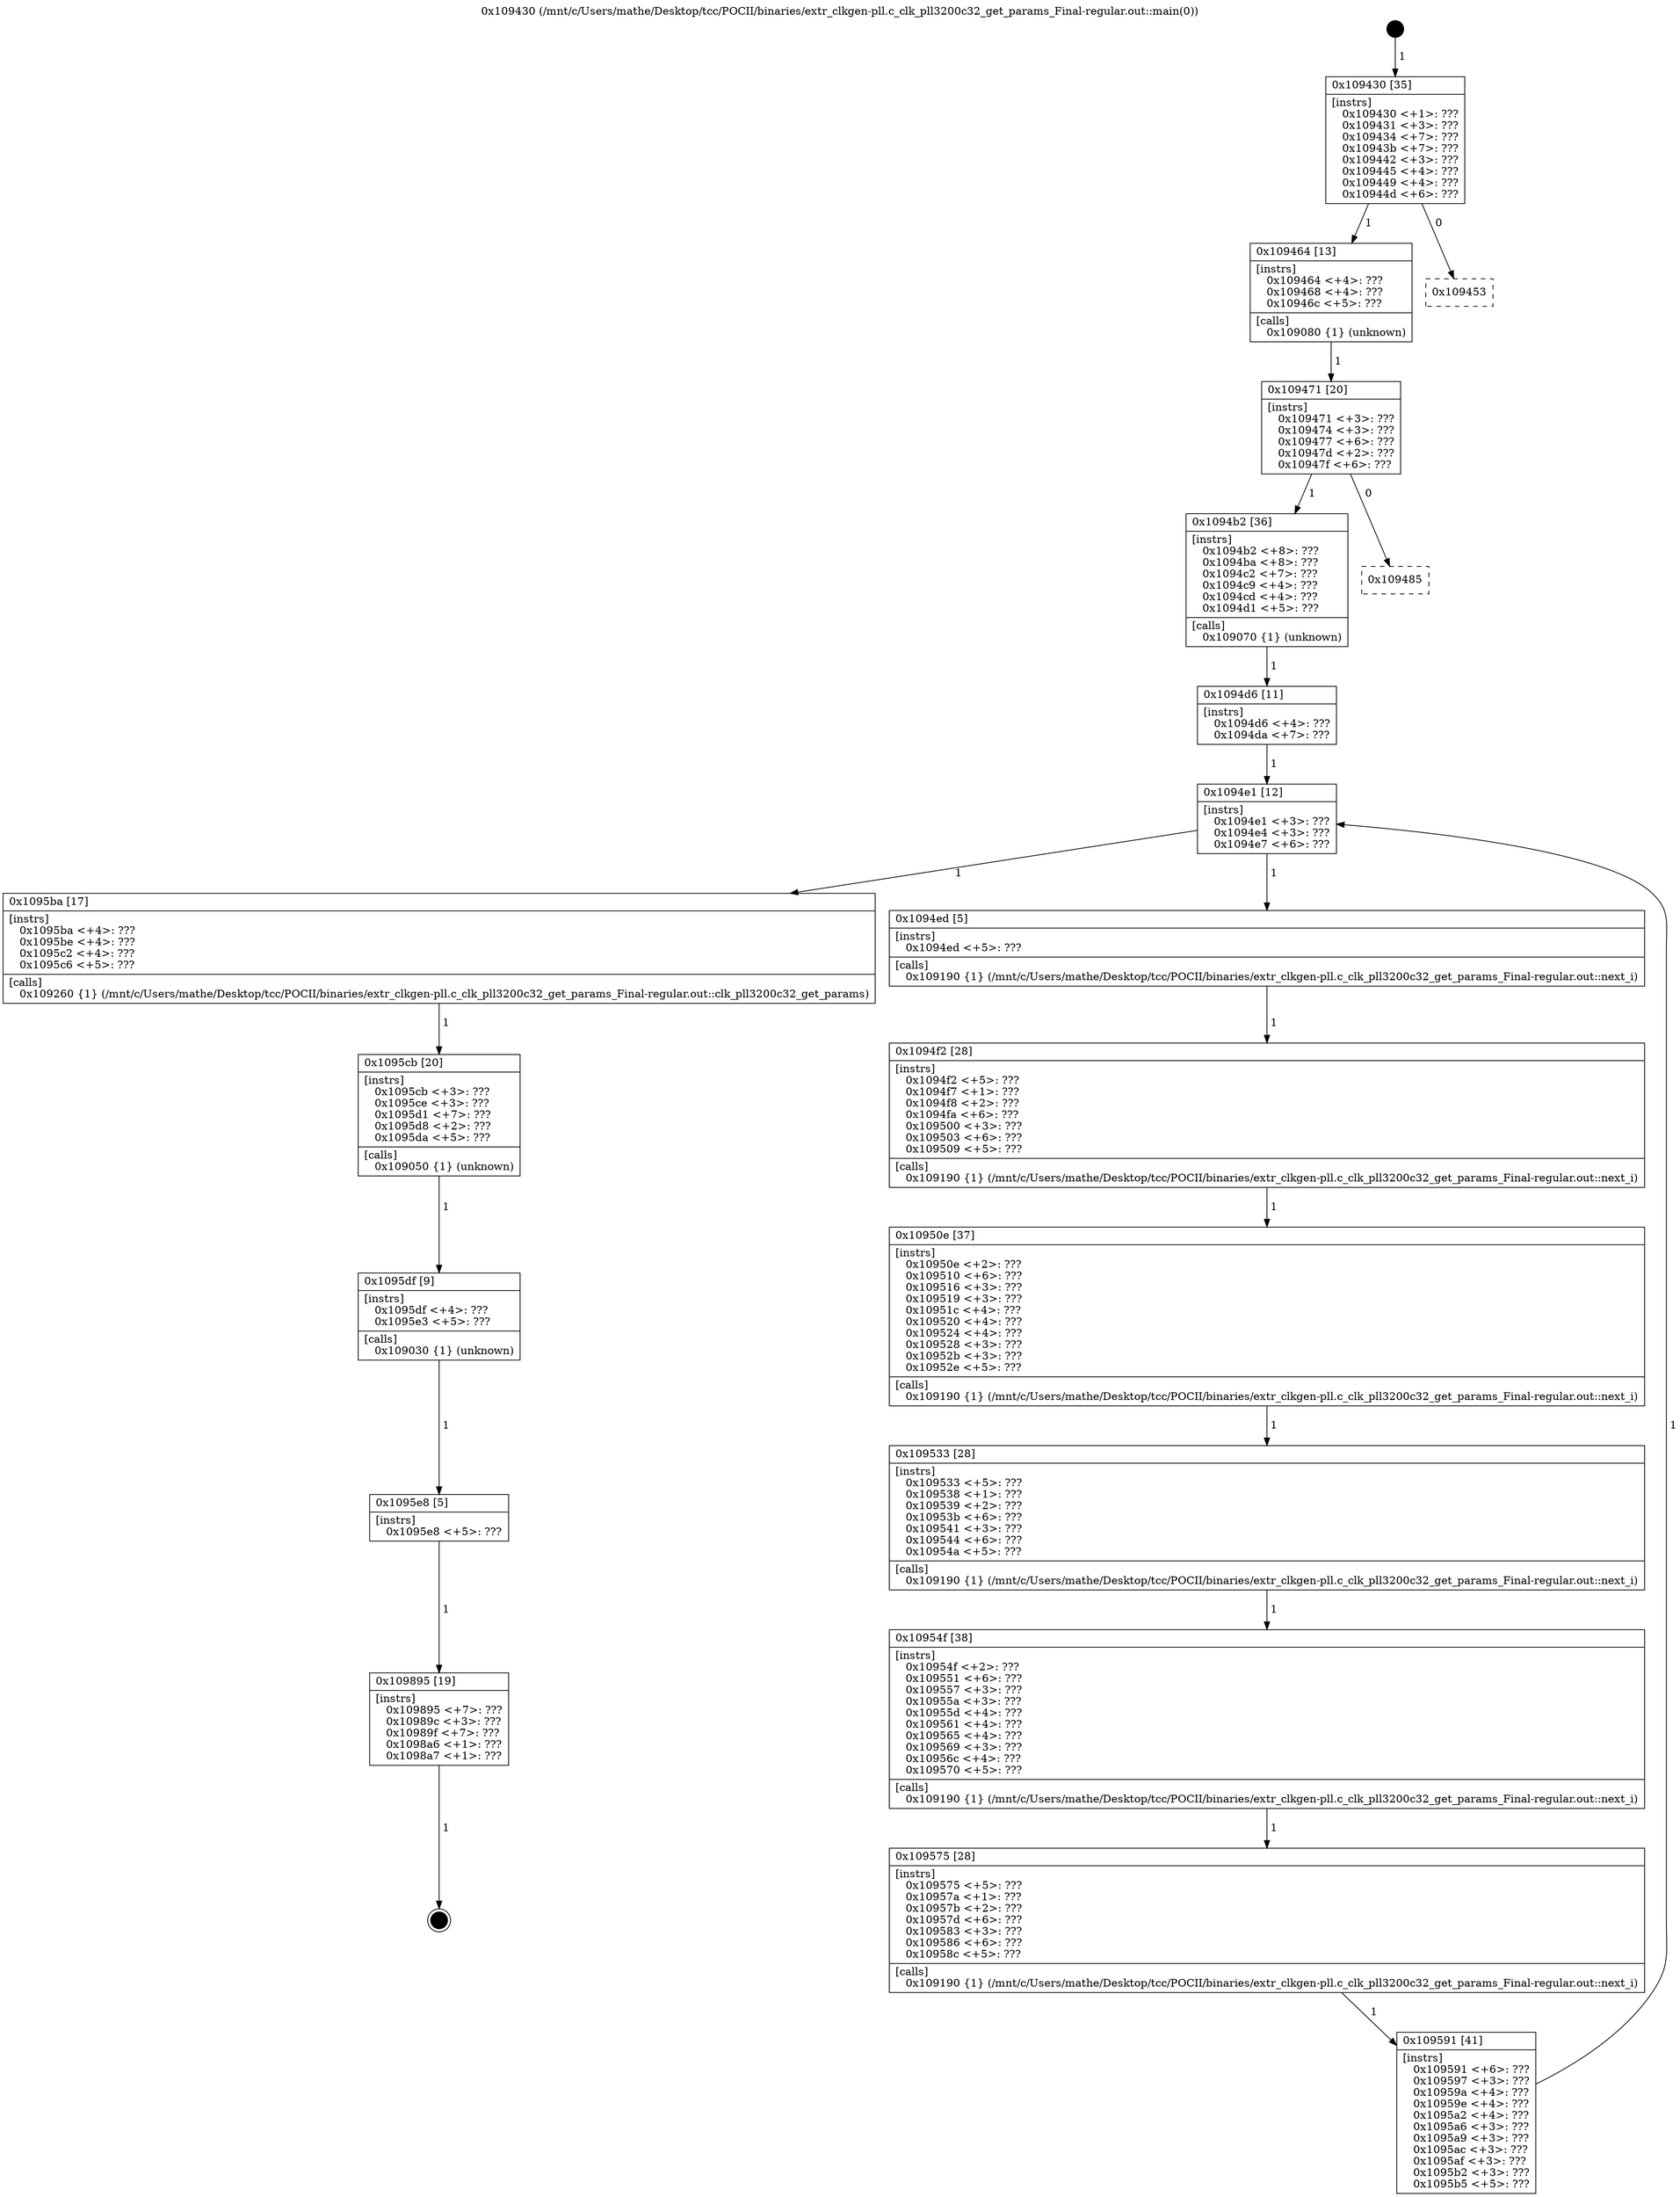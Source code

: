 digraph "0x109430" {
  label = "0x109430 (/mnt/c/Users/mathe/Desktop/tcc/POCII/binaries/extr_clkgen-pll.c_clk_pll3200c32_get_params_Final-regular.out::main(0))"
  labelloc = "t"
  node[shape=record]

  Entry [label="",width=0.3,height=0.3,shape=circle,fillcolor=black,style=filled]
  "0x109430" [label="{
     0x109430 [35]\l
     | [instrs]\l
     &nbsp;&nbsp;0x109430 \<+1\>: ???\l
     &nbsp;&nbsp;0x109431 \<+3\>: ???\l
     &nbsp;&nbsp;0x109434 \<+7\>: ???\l
     &nbsp;&nbsp;0x10943b \<+7\>: ???\l
     &nbsp;&nbsp;0x109442 \<+3\>: ???\l
     &nbsp;&nbsp;0x109445 \<+4\>: ???\l
     &nbsp;&nbsp;0x109449 \<+4\>: ???\l
     &nbsp;&nbsp;0x10944d \<+6\>: ???\l
  }"]
  "0x109464" [label="{
     0x109464 [13]\l
     | [instrs]\l
     &nbsp;&nbsp;0x109464 \<+4\>: ???\l
     &nbsp;&nbsp;0x109468 \<+4\>: ???\l
     &nbsp;&nbsp;0x10946c \<+5\>: ???\l
     | [calls]\l
     &nbsp;&nbsp;0x109080 \{1\} (unknown)\l
  }"]
  "0x109453" [label="{
     0x109453\l
  }", style=dashed]
  "0x109471" [label="{
     0x109471 [20]\l
     | [instrs]\l
     &nbsp;&nbsp;0x109471 \<+3\>: ???\l
     &nbsp;&nbsp;0x109474 \<+3\>: ???\l
     &nbsp;&nbsp;0x109477 \<+6\>: ???\l
     &nbsp;&nbsp;0x10947d \<+2\>: ???\l
     &nbsp;&nbsp;0x10947f \<+6\>: ???\l
  }"]
  "0x1094b2" [label="{
     0x1094b2 [36]\l
     | [instrs]\l
     &nbsp;&nbsp;0x1094b2 \<+8\>: ???\l
     &nbsp;&nbsp;0x1094ba \<+8\>: ???\l
     &nbsp;&nbsp;0x1094c2 \<+7\>: ???\l
     &nbsp;&nbsp;0x1094c9 \<+4\>: ???\l
     &nbsp;&nbsp;0x1094cd \<+4\>: ???\l
     &nbsp;&nbsp;0x1094d1 \<+5\>: ???\l
     | [calls]\l
     &nbsp;&nbsp;0x109070 \{1\} (unknown)\l
  }"]
  "0x109485" [label="{
     0x109485\l
  }", style=dashed]
  "0x1094e1" [label="{
     0x1094e1 [12]\l
     | [instrs]\l
     &nbsp;&nbsp;0x1094e1 \<+3\>: ???\l
     &nbsp;&nbsp;0x1094e4 \<+3\>: ???\l
     &nbsp;&nbsp;0x1094e7 \<+6\>: ???\l
  }"]
  "0x1095ba" [label="{
     0x1095ba [17]\l
     | [instrs]\l
     &nbsp;&nbsp;0x1095ba \<+4\>: ???\l
     &nbsp;&nbsp;0x1095be \<+4\>: ???\l
     &nbsp;&nbsp;0x1095c2 \<+4\>: ???\l
     &nbsp;&nbsp;0x1095c6 \<+5\>: ???\l
     | [calls]\l
     &nbsp;&nbsp;0x109260 \{1\} (/mnt/c/Users/mathe/Desktop/tcc/POCII/binaries/extr_clkgen-pll.c_clk_pll3200c32_get_params_Final-regular.out::clk_pll3200c32_get_params)\l
  }"]
  "0x1094ed" [label="{
     0x1094ed [5]\l
     | [instrs]\l
     &nbsp;&nbsp;0x1094ed \<+5\>: ???\l
     | [calls]\l
     &nbsp;&nbsp;0x109190 \{1\} (/mnt/c/Users/mathe/Desktop/tcc/POCII/binaries/extr_clkgen-pll.c_clk_pll3200c32_get_params_Final-regular.out::next_i)\l
  }"]
  "0x1094f2" [label="{
     0x1094f2 [28]\l
     | [instrs]\l
     &nbsp;&nbsp;0x1094f2 \<+5\>: ???\l
     &nbsp;&nbsp;0x1094f7 \<+1\>: ???\l
     &nbsp;&nbsp;0x1094f8 \<+2\>: ???\l
     &nbsp;&nbsp;0x1094fa \<+6\>: ???\l
     &nbsp;&nbsp;0x109500 \<+3\>: ???\l
     &nbsp;&nbsp;0x109503 \<+6\>: ???\l
     &nbsp;&nbsp;0x109509 \<+5\>: ???\l
     | [calls]\l
     &nbsp;&nbsp;0x109190 \{1\} (/mnt/c/Users/mathe/Desktop/tcc/POCII/binaries/extr_clkgen-pll.c_clk_pll3200c32_get_params_Final-regular.out::next_i)\l
  }"]
  "0x10950e" [label="{
     0x10950e [37]\l
     | [instrs]\l
     &nbsp;&nbsp;0x10950e \<+2\>: ???\l
     &nbsp;&nbsp;0x109510 \<+6\>: ???\l
     &nbsp;&nbsp;0x109516 \<+3\>: ???\l
     &nbsp;&nbsp;0x109519 \<+3\>: ???\l
     &nbsp;&nbsp;0x10951c \<+4\>: ???\l
     &nbsp;&nbsp;0x109520 \<+4\>: ???\l
     &nbsp;&nbsp;0x109524 \<+4\>: ???\l
     &nbsp;&nbsp;0x109528 \<+3\>: ???\l
     &nbsp;&nbsp;0x10952b \<+3\>: ???\l
     &nbsp;&nbsp;0x10952e \<+5\>: ???\l
     | [calls]\l
     &nbsp;&nbsp;0x109190 \{1\} (/mnt/c/Users/mathe/Desktop/tcc/POCII/binaries/extr_clkgen-pll.c_clk_pll3200c32_get_params_Final-regular.out::next_i)\l
  }"]
  "0x109533" [label="{
     0x109533 [28]\l
     | [instrs]\l
     &nbsp;&nbsp;0x109533 \<+5\>: ???\l
     &nbsp;&nbsp;0x109538 \<+1\>: ???\l
     &nbsp;&nbsp;0x109539 \<+2\>: ???\l
     &nbsp;&nbsp;0x10953b \<+6\>: ???\l
     &nbsp;&nbsp;0x109541 \<+3\>: ???\l
     &nbsp;&nbsp;0x109544 \<+6\>: ???\l
     &nbsp;&nbsp;0x10954a \<+5\>: ???\l
     | [calls]\l
     &nbsp;&nbsp;0x109190 \{1\} (/mnt/c/Users/mathe/Desktop/tcc/POCII/binaries/extr_clkgen-pll.c_clk_pll3200c32_get_params_Final-regular.out::next_i)\l
  }"]
  "0x10954f" [label="{
     0x10954f [38]\l
     | [instrs]\l
     &nbsp;&nbsp;0x10954f \<+2\>: ???\l
     &nbsp;&nbsp;0x109551 \<+6\>: ???\l
     &nbsp;&nbsp;0x109557 \<+3\>: ???\l
     &nbsp;&nbsp;0x10955a \<+3\>: ???\l
     &nbsp;&nbsp;0x10955d \<+4\>: ???\l
     &nbsp;&nbsp;0x109561 \<+4\>: ???\l
     &nbsp;&nbsp;0x109565 \<+4\>: ???\l
     &nbsp;&nbsp;0x109569 \<+3\>: ???\l
     &nbsp;&nbsp;0x10956c \<+4\>: ???\l
     &nbsp;&nbsp;0x109570 \<+5\>: ???\l
     | [calls]\l
     &nbsp;&nbsp;0x109190 \{1\} (/mnt/c/Users/mathe/Desktop/tcc/POCII/binaries/extr_clkgen-pll.c_clk_pll3200c32_get_params_Final-regular.out::next_i)\l
  }"]
  "0x109575" [label="{
     0x109575 [28]\l
     | [instrs]\l
     &nbsp;&nbsp;0x109575 \<+5\>: ???\l
     &nbsp;&nbsp;0x10957a \<+1\>: ???\l
     &nbsp;&nbsp;0x10957b \<+2\>: ???\l
     &nbsp;&nbsp;0x10957d \<+6\>: ???\l
     &nbsp;&nbsp;0x109583 \<+3\>: ???\l
     &nbsp;&nbsp;0x109586 \<+6\>: ???\l
     &nbsp;&nbsp;0x10958c \<+5\>: ???\l
     | [calls]\l
     &nbsp;&nbsp;0x109190 \{1\} (/mnt/c/Users/mathe/Desktop/tcc/POCII/binaries/extr_clkgen-pll.c_clk_pll3200c32_get_params_Final-regular.out::next_i)\l
  }"]
  "0x109591" [label="{
     0x109591 [41]\l
     | [instrs]\l
     &nbsp;&nbsp;0x109591 \<+6\>: ???\l
     &nbsp;&nbsp;0x109597 \<+3\>: ???\l
     &nbsp;&nbsp;0x10959a \<+4\>: ???\l
     &nbsp;&nbsp;0x10959e \<+4\>: ???\l
     &nbsp;&nbsp;0x1095a2 \<+4\>: ???\l
     &nbsp;&nbsp;0x1095a6 \<+3\>: ???\l
     &nbsp;&nbsp;0x1095a9 \<+3\>: ???\l
     &nbsp;&nbsp;0x1095ac \<+3\>: ???\l
     &nbsp;&nbsp;0x1095af \<+3\>: ???\l
     &nbsp;&nbsp;0x1095b2 \<+3\>: ???\l
     &nbsp;&nbsp;0x1095b5 \<+5\>: ???\l
  }"]
  "0x1094d6" [label="{
     0x1094d6 [11]\l
     | [instrs]\l
     &nbsp;&nbsp;0x1094d6 \<+4\>: ???\l
     &nbsp;&nbsp;0x1094da \<+7\>: ???\l
  }"]
  "0x1095cb" [label="{
     0x1095cb [20]\l
     | [instrs]\l
     &nbsp;&nbsp;0x1095cb \<+3\>: ???\l
     &nbsp;&nbsp;0x1095ce \<+3\>: ???\l
     &nbsp;&nbsp;0x1095d1 \<+7\>: ???\l
     &nbsp;&nbsp;0x1095d8 \<+2\>: ???\l
     &nbsp;&nbsp;0x1095da \<+5\>: ???\l
     | [calls]\l
     &nbsp;&nbsp;0x109050 \{1\} (unknown)\l
  }"]
  "0x1095df" [label="{
     0x1095df [9]\l
     | [instrs]\l
     &nbsp;&nbsp;0x1095df \<+4\>: ???\l
     &nbsp;&nbsp;0x1095e3 \<+5\>: ???\l
     | [calls]\l
     &nbsp;&nbsp;0x109030 \{1\} (unknown)\l
  }"]
  "0x1095e8" [label="{
     0x1095e8 [5]\l
     | [instrs]\l
     &nbsp;&nbsp;0x1095e8 \<+5\>: ???\l
  }"]
  "0x109895" [label="{
     0x109895 [19]\l
     | [instrs]\l
     &nbsp;&nbsp;0x109895 \<+7\>: ???\l
     &nbsp;&nbsp;0x10989c \<+3\>: ???\l
     &nbsp;&nbsp;0x10989f \<+7\>: ???\l
     &nbsp;&nbsp;0x1098a6 \<+1\>: ???\l
     &nbsp;&nbsp;0x1098a7 \<+1\>: ???\l
  }"]
  Exit [label="",width=0.3,height=0.3,shape=circle,fillcolor=black,style=filled,peripheries=2]
  Entry -> "0x109430" [label=" 1"]
  "0x109430" -> "0x109464" [label=" 1"]
  "0x109430" -> "0x109453" [label=" 0"]
  "0x109464" -> "0x109471" [label=" 1"]
  "0x109471" -> "0x1094b2" [label=" 1"]
  "0x109471" -> "0x109485" [label=" 0"]
  "0x1094b2" -> "0x1094d6" [label=" 1"]
  "0x1094e1" -> "0x1095ba" [label=" 1"]
  "0x1094e1" -> "0x1094ed" [label=" 1"]
  "0x1094ed" -> "0x1094f2" [label=" 1"]
  "0x1094f2" -> "0x10950e" [label=" 1"]
  "0x10950e" -> "0x109533" [label=" 1"]
  "0x109533" -> "0x10954f" [label=" 1"]
  "0x10954f" -> "0x109575" [label=" 1"]
  "0x109575" -> "0x109591" [label=" 1"]
  "0x1094d6" -> "0x1094e1" [label=" 1"]
  "0x109591" -> "0x1094e1" [label=" 1"]
  "0x1095ba" -> "0x1095cb" [label=" 1"]
  "0x1095cb" -> "0x1095df" [label=" 1"]
  "0x1095df" -> "0x1095e8" [label=" 1"]
  "0x1095e8" -> "0x109895" [label=" 1"]
  "0x109895" -> Exit [label=" 1"]
}
